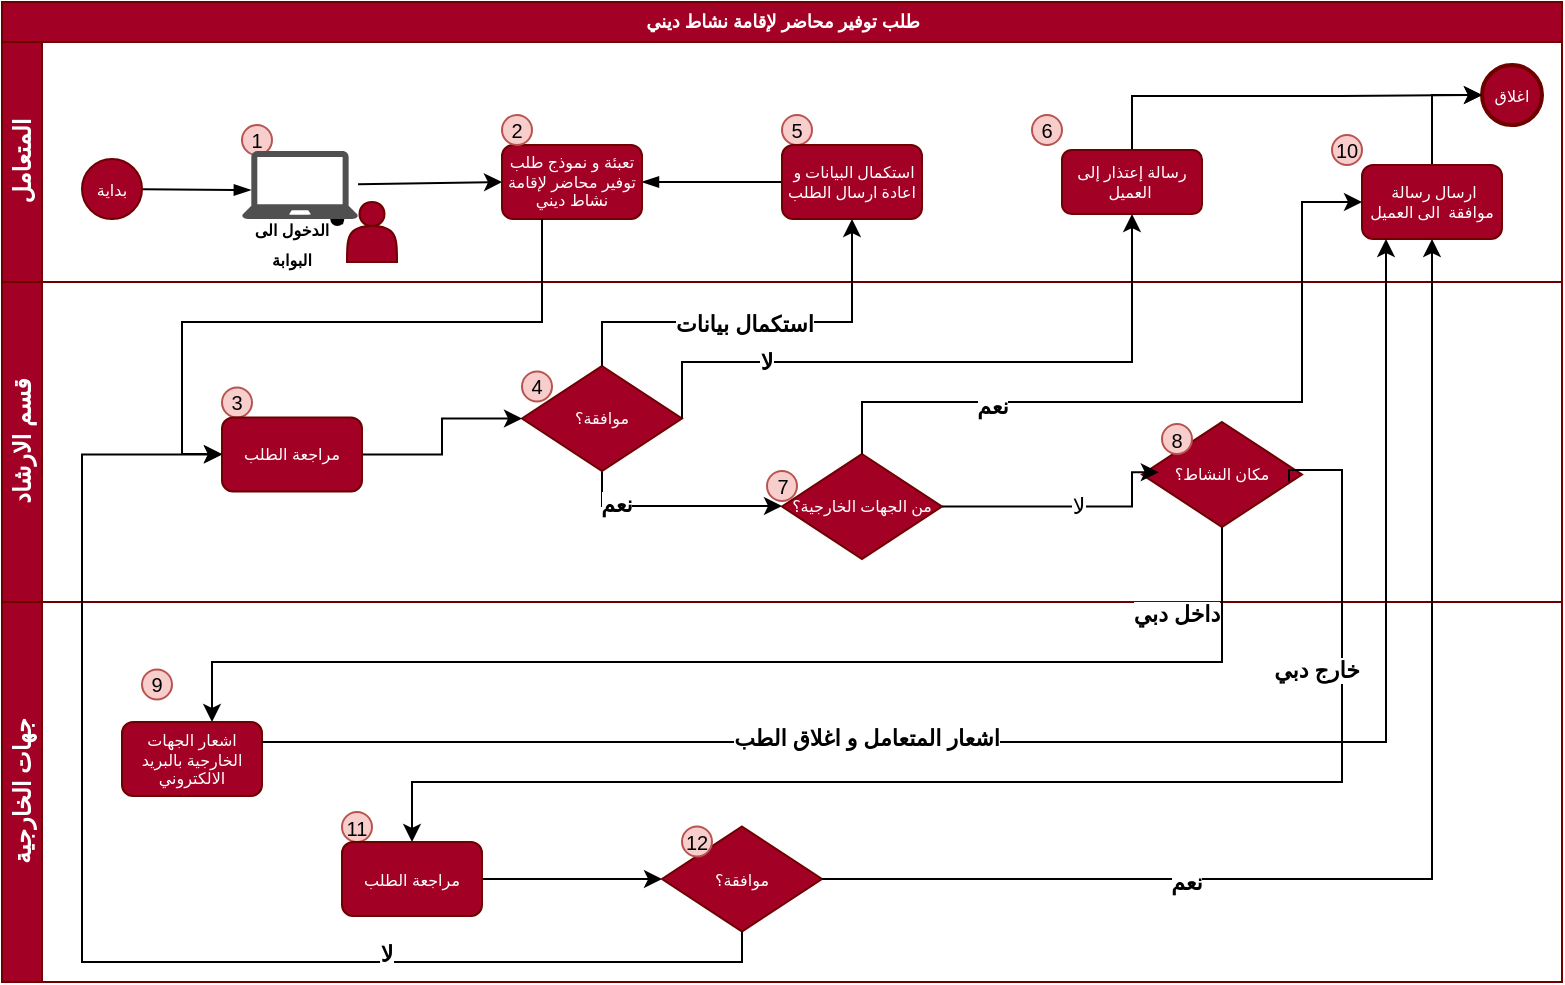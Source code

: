 <mxfile version="13.8.3" type="device"><diagram name="Page-1" id="c7488fd3-1785-93aa-aadb-54a6760d102a"><mxGraphModel dx="868" dy="314" grid="1" gridSize="10" guides="1" tooltips="1" connect="1" arrows="1" fold="1" page="1" pageScale="1" pageWidth="1654" pageHeight="1169" background="#ffffff" math="0" shadow="0"><root><mxCell id="0"/><mxCell id="1" parent="0"/><mxCell id="2b4e8129b02d487f-1" value="&lt;span lang=&quot;AR-SA&quot; dir=&quot;RTL&quot; style=&quot;line-height: 107% ; font-family: &amp;#34;dubai&amp;#34; , sans-serif&quot;&gt;&lt;font style=&quot;font-size: 9px&quot;&gt;طلب توفير محاضر لإقامة نشاط ديني&lt;/font&gt;&lt;/span&gt;" style="swimlane;html=1;childLayout=stackLayout;horizontal=1;startSize=20;horizontalStack=0;rounded=0;shadow=0;labelBackgroundColor=none;strokeWidth=1;fontFamily=Verdana;fontSize=8;align=center;fillColor=#a20025;strokeColor=#6F0000;fontColor=#ffffff;" parent="1" vertex="1"><mxGeometry x="170" y="50" width="780" height="490" as="geometry"><mxRectangle x="170" y="80" width="280" height="20" as="alternateBounds"/></mxGeometry></mxCell><mxCell id="2b4e8129b02d487f-2" value="المتعامل" style="swimlane;html=1;startSize=20;horizontal=0;fillColor=#a20025;strokeColor=#6F0000;fontColor=#ffffff;" parent="2b4e8129b02d487f-1" vertex="1"><mxGeometry y="20" width="780" height="120" as="geometry"/></mxCell><mxCell id="KPhhI4xXO0q0EvICIsSK-14" style="edgeStyle=none;rounded=0;jumpStyle=none;orthogonalLoop=1;jettySize=auto;html=1;entryX=1;entryY=0.5;entryDx=0;entryDy=0;endArrow=blockThin;endFill=1;" parent="2b4e8129b02d487f-2" source="2b4e8129b02d487f-9" target="2b4e8129b02d487f-7" edge="1"><mxGeometry relative="1" as="geometry"/></mxCell><mxCell id="KPhhI4xXO0q0EvICIsSK-11" style="edgeStyle=none;rounded=0;jumpStyle=none;orthogonalLoop=1;jettySize=auto;html=1;entryX=0;entryY=0.5;entryDx=0;entryDy=0;endArrow=classic;endFill=1;" parent="2b4e8129b02d487f-2" source="KPhhI4xXO0q0EvICIsSK-3" target="2b4e8129b02d487f-7" edge="1"><mxGeometry relative="1" as="geometry"/></mxCell><mxCell id="KPhhI4xXO0q0EvICIsSK-13" style="edgeStyle=none;rounded=0;jumpStyle=none;orthogonalLoop=1;jettySize=auto;html=1;entryX=0.076;entryY=0.575;entryDx=0;entryDy=0;entryPerimeter=0;endArrow=blockThin;endFill=1;" parent="2b4e8129b02d487f-2" source="2b4e8129b02d487f-5" target="KPhhI4xXO0q0EvICIsSK-3" edge="1"><mxGeometry relative="1" as="geometry"/></mxCell><mxCell id="KPhhI4xXO0q0EvICIsSK-5" style="rounded=0;orthogonalLoop=1;jettySize=auto;html=1;jumpStyle=none;endArrow=oval;endFill=1;" parent="2b4e8129b02d487f-2" target="KPhhI4xXO0q0EvICIsSK-3" edge="1"><mxGeometry relative="1" as="geometry"><mxPoint x="170.397" y="91" as="sourcePoint"/></mxGeometry></mxCell><mxCell id="2b4e8129b02d487f-11" value="اغلاق" style="ellipse;whiteSpace=wrap;html=1;rounded=0;shadow=0;labelBackgroundColor=none;strokeWidth=2;fontFamily=Verdana;fontSize=8;align=center;fillColor=#a20025;strokeColor=#6F0000;fontColor=#ffffff;" parent="2b4e8129b02d487f-2" vertex="1"><mxGeometry x="740" y="11.5" width="30" height="30" as="geometry"/></mxCell><mxCell id="KPhhI4xXO0q0EvICIsSK-12" value="&lt;font style=&quot;font-size: 10px&quot;&gt;5&lt;/font&gt;" style="ellipse;whiteSpace=wrap;html=1;aspect=fixed;fillColor=#f8cecc;strokeColor=#b85450;" parent="2b4e8129b02d487f-2" vertex="1"><mxGeometry x="390" y="36.5" width="15" height="15" as="geometry"/></mxCell><mxCell id="2b4e8129b02d487f-9" value="&amp;nbsp;استكمال البيانات و اعادة ارسال الطلب" style="rounded=1;whiteSpace=wrap;html=1;shadow=0;labelBackgroundColor=none;strokeWidth=1;fontFamily=Verdana;fontSize=8;align=center;fillColor=#a20025;strokeColor=#6F0000;fontColor=#ffffff;" parent="2b4e8129b02d487f-2" vertex="1"><mxGeometry x="390" y="51.5" width="70" height="37" as="geometry"/></mxCell><mxCell id="2b4e8129b02d487f-5" value="بداية" style="ellipse;whiteSpace=wrap;html=1;rounded=0;shadow=0;labelBackgroundColor=none;strokeWidth=1;fontFamily=Verdana;fontSize=8;align=center;fillColor=#a20025;strokeColor=#6F0000;fontColor=#ffffff;" parent="2b4e8129b02d487f-2" vertex="1"><mxGeometry x="40" y="58.5" width="30" height="30" as="geometry"/></mxCell><mxCell id="KPhhI4xXO0q0EvICIsSK-7" value="&lt;font style=&quot;font-size: 10px&quot;&gt;1&lt;/font&gt;" style="ellipse;whiteSpace=wrap;html=1;aspect=fixed;fillColor=#f8cecc;strokeColor=#b85450;" parent="2b4e8129b02d487f-2" vertex="1"><mxGeometry x="120" y="41.5" width="15" height="15" as="geometry"/></mxCell><mxCell id="KPhhI4xXO0q0EvICIsSK-3" value="" style="pointerEvents=1;shadow=0;dashed=0;html=1;strokeColor=none;fillColor=#505050;labelPosition=center;verticalLabelPosition=bottom;verticalAlign=top;outlineConnect=0;align=center;shape=mxgraph.office.devices.laptop;" parent="2b4e8129b02d487f-2" vertex="1"><mxGeometry x="120" y="54.5" width="58" height="34" as="geometry"/></mxCell><mxCell id="2b4e8129b02d487f-7" value="&lt;font face=&quot;dubai, sans-serif&quot;&gt;تعبئة و نموذج طلب توفير محاضر لإقامة نشاط ديني&lt;/font&gt;" style="rounded=1;whiteSpace=wrap;html=1;shadow=0;labelBackgroundColor=none;strokeWidth=1;fontFamily=Verdana;fontSize=8;align=center;fillColor=#a20025;strokeColor=#6F0000;fontColor=#ffffff;" parent="2b4e8129b02d487f-2" vertex="1"><mxGeometry x="250" y="51.5" width="70" height="37" as="geometry"/></mxCell><mxCell id="KPhhI4xXO0q0EvICIsSK-10" value="&lt;font style=&quot;font-size: 10px&quot;&gt;2&lt;/font&gt;" style="ellipse;whiteSpace=wrap;html=1;aspect=fixed;fillColor=#f8cecc;strokeColor=#b85450;" parent="2b4e8129b02d487f-2" vertex="1"><mxGeometry x="250" y="36.5" width="15" height="15" as="geometry"/></mxCell><mxCell id="2vPmhwO70LCvBUlOEUrR-1" value="" style="shape=actor;whiteSpace=wrap;html=1;fillColor=#a20025;strokeColor=#6F0000;fontColor=#ffffff;" parent="2b4e8129b02d487f-2" vertex="1"><mxGeometry x="172.5" y="80" width="25" height="30" as="geometry"/></mxCell><mxCell id="KPhhI4xXO0q0EvICIsSK-6" value="&lt;font style=&quot;font-size: 8px&quot;&gt;&lt;b&gt;الدخول الى البوابة&lt;/b&gt;&lt;/font&gt;" style="text;html=1;strokeColor=none;fillColor=none;align=center;verticalAlign=middle;whiteSpace=wrap;rounded=0;" parent="2b4e8129b02d487f-2" vertex="1"><mxGeometry x="120" y="90" width="50" height="20" as="geometry"/></mxCell><mxCell id="iQ6zpuJub-8FZTgoGo5C-7" value="&lt;font style=&quot;font-size: 10px&quot;&gt;6&lt;/font&gt;" style="ellipse;whiteSpace=wrap;html=1;aspect=fixed;fillColor=#f8cecc;strokeColor=#b85450;" parent="2b4e8129b02d487f-2" vertex="1"><mxGeometry x="515" y="36.5" width="15" height="15" as="geometry"/></mxCell><mxCell id="7uWFeRx3-95X7DPkVtet-58" style="edgeStyle=orthogonalEdgeStyle;rounded=0;orthogonalLoop=1;jettySize=auto;html=1;entryX=0;entryY=0.5;entryDx=0;entryDy=0;" parent="2b4e8129b02d487f-2" source="7uWFeRx3-95X7DPkVtet-32" target="2b4e8129b02d487f-11" edge="1"><mxGeometry relative="1" as="geometry"><Array as="points"><mxPoint x="565" y="27"/><mxPoint x="670" y="27"/></Array></mxGeometry></mxCell><mxCell id="7uWFeRx3-95X7DPkVtet-32" value="رسالة إعتذار إلى العميل&amp;nbsp;" style="whiteSpace=wrap;html=1;rounded=1;shadow=0;fontFamily=Verdana;fontSize=8;fontColor=#ffffff;strokeColor=#6F0000;strokeWidth=1;fillColor=#a20025;" parent="2b4e8129b02d487f-2" vertex="1"><mxGeometry x="530" y="54" width="70" height="32" as="geometry"/></mxCell><mxCell id="6yMO7m2G1KEsh8H-UsHJ-68" style="edgeStyle=orthogonalEdgeStyle;rounded=0;orthogonalLoop=1;jettySize=auto;html=1;entryX=0;entryY=0.5;entryDx=0;entryDy=0;" edge="1" parent="2b4e8129b02d487f-2" source="2vPmhwO70LCvBUlOEUrR-94" target="2b4e8129b02d487f-11"><mxGeometry relative="1" as="geometry"/></mxCell><mxCell id="2vPmhwO70LCvBUlOEUrR-94" value="&amp;nbsp;ارسال رسالة موافقة&amp;nbsp; الى العميل" style="rounded=1;whiteSpace=wrap;html=1;shadow=0;labelBackgroundColor=none;strokeWidth=1;fontFamily=Verdana;fontSize=8;align=center;fillColor=#a20025;strokeColor=#6F0000;fontColor=#ffffff;" parent="2b4e8129b02d487f-2" vertex="1"><mxGeometry x="680" y="61.5" width="70" height="37" as="geometry"/></mxCell><mxCell id="7uWFeRx3-95X7DPkVtet-63" value="&lt;font style=&quot;font-size: 10px&quot;&gt;10&lt;/font&gt;" style="ellipse;whiteSpace=wrap;html=1;aspect=fixed;fillColor=#f8cecc;strokeColor=#b85450;" parent="2b4e8129b02d487f-2" vertex="1"><mxGeometry x="665" y="46.5" width="15" height="15" as="geometry"/></mxCell><mxCell id="2b4e8129b02d487f-3" value="قسم الارشاد" style="swimlane;html=1;startSize=20;horizontal=0;strokeColor=#6F0000;fontColor=#ffffff;fillColor=#A20025;" parent="2b4e8129b02d487f-1" vertex="1"><mxGeometry y="140" width="780" height="160" as="geometry"><mxRectangle y="140" width="760" height="20" as="alternateBounds"/></mxGeometry></mxCell><mxCell id="KPhhI4xXO0q0EvICIsSK-19" value="&lt;font style=&quot;font-size: 10px&quot;&gt;3&lt;/font&gt;" style="ellipse;whiteSpace=wrap;html=1;aspect=fixed;fillColor=#f8cecc;strokeColor=#b85450;" parent="2b4e8129b02d487f-3" vertex="1"><mxGeometry x="110" y="52.75" width="15" height="15" as="geometry"/></mxCell><mxCell id="6yMO7m2G1KEsh8H-UsHJ-59" style="edgeStyle=orthogonalEdgeStyle;rounded=0;orthogonalLoop=1;jettySize=auto;html=1;" edge="1" parent="2b4e8129b02d487f-3" source="2vPmhwO70LCvBUlOEUrR-27" target="6yMO7m2G1KEsh8H-UsHJ-51"><mxGeometry relative="1" as="geometry"><Array as="points"><mxPoint x="300" y="112"/></Array></mxGeometry></mxCell><mxCell id="6yMO7m2G1KEsh8H-UsHJ-60" value="&lt;b&gt;نعم&lt;/b&gt;" style="edgeLabel;html=1;align=center;verticalAlign=middle;resizable=0;points=[];" vertex="1" connectable="0" parent="6yMO7m2G1KEsh8H-UsHJ-59"><mxGeometry x="-0.691" y="7" relative="1" as="geometry"><mxPoint as="offset"/></mxGeometry></mxCell><mxCell id="2vPmhwO70LCvBUlOEUrR-27" value="موافقة؟" style="strokeWidth=1;html=1;shape=mxgraph.flowchart.decision;whiteSpace=wrap;rounded=1;shadow=0;labelBackgroundColor=none;fontFamily=Verdana;fontSize=8;align=center;fillColor=#a20025;strokeColor=#6F0000;fontColor=#ffffff;" parent="2b4e8129b02d487f-3" vertex="1"><mxGeometry x="260" y="42" width="80" height="52.5" as="geometry"/></mxCell><mxCell id="7uWFeRx3-95X7DPkVtet-4" style="edgeStyle=orthogonalEdgeStyle;rounded=0;orthogonalLoop=1;jettySize=auto;html=1;" parent="2b4e8129b02d487f-3" source="7uWFeRx3-95X7DPkVtet-1" target="2vPmhwO70LCvBUlOEUrR-27" edge="1"><mxGeometry relative="1" as="geometry"/></mxCell><mxCell id="7uWFeRx3-95X7DPkVtet-1" value="&lt;font face=&quot;dubai, sans-serif&quot;&gt;مراجعة الطلب&lt;/font&gt;" style="rounded=1;whiteSpace=wrap;html=1;shadow=0;labelBackgroundColor=none;strokeWidth=1;fontFamily=Verdana;fontSize=8;align=center;fillColor=#a20025;strokeColor=#6F0000;fontColor=#ffffff;" parent="2b4e8129b02d487f-3" vertex="1"><mxGeometry x="110" y="67.75" width="70" height="37" as="geometry"/></mxCell><mxCell id="7uWFeRx3-95X7DPkVtet-3" value="&lt;font style=&quot;font-size: 10px&quot;&gt;4&lt;/font&gt;" style="ellipse;whiteSpace=wrap;html=1;aspect=fixed;fillColor=#f8cecc;strokeColor=#b85450;" parent="2b4e8129b02d487f-3" vertex="1"><mxGeometry x="260" y="44.75" width="15" height="15" as="geometry"/></mxCell><mxCell id="6yMO7m2G1KEsh8H-UsHJ-33" value="مكان النشاط؟" style="strokeWidth=1;html=1;shape=mxgraph.flowchart.decision;whiteSpace=wrap;rounded=1;shadow=0;labelBackgroundColor=none;fontFamily=Verdana;fontSize=8;align=center;fillColor=#a20025;strokeColor=#6F0000;fontColor=#ffffff;" vertex="1" parent="2b4e8129b02d487f-3"><mxGeometry x="570" y="70" width="80" height="52.5" as="geometry"/></mxCell><mxCell id="6yMO7m2G1KEsh8H-UsHJ-36" value="&lt;font style=&quot;font-size: 10px&quot;&gt;7&lt;/font&gt;" style="ellipse;whiteSpace=wrap;html=1;aspect=fixed;fillColor=#f8cecc;strokeColor=#b85450;" vertex="1" parent="2b4e8129b02d487f-3"><mxGeometry x="382.5" y="94.5" width="15" height="15" as="geometry"/></mxCell><mxCell id="6yMO7m2G1KEsh8H-UsHJ-51" value="من الجهات الخارجية؟" style="strokeWidth=1;html=1;shape=mxgraph.flowchart.decision;whiteSpace=wrap;rounded=1;shadow=0;labelBackgroundColor=none;fontFamily=Verdana;fontSize=8;align=center;fillColor=#a20025;strokeColor=#6F0000;fontColor=#ffffff;" vertex="1" parent="2b4e8129b02d487f-3"><mxGeometry x="390" y="86" width="80" height="52.5" as="geometry"/></mxCell><mxCell id="6yMO7m2G1KEsh8H-UsHJ-56" style="edgeStyle=orthogonalEdgeStyle;rounded=0;orthogonalLoop=1;jettySize=auto;html=1;entryX=0.105;entryY=0.479;entryDx=0;entryDy=0;entryPerimeter=0;exitX=1;exitY=0.5;exitDx=0;exitDy=0;exitPerimeter=0;" edge="1" parent="2b4e8129b02d487f-3" source="6yMO7m2G1KEsh8H-UsHJ-51" target="6yMO7m2G1KEsh8H-UsHJ-33"><mxGeometry relative="1" as="geometry"><mxPoint x="500" y="65.09" as="sourcePoint"/><mxPoint x="564.8" y="107.418" as="targetPoint"/><Array as="points"><mxPoint x="565" y="112"/><mxPoint x="565" y="95"/></Array></mxGeometry></mxCell><mxCell id="6yMO7m2G1KEsh8H-UsHJ-57" value="لا" style="edgeLabel;html=1;align=center;verticalAlign=middle;resizable=0;points=[];" vertex="1" connectable="0" parent="6yMO7m2G1KEsh8H-UsHJ-56"><mxGeometry x="0.405" y="-4" relative="1" as="geometry"><mxPoint x="-20.71" y="-4.28" as="offset"/></mxGeometry></mxCell><mxCell id="6yMO7m2G1KEsh8H-UsHJ-67" value="&lt;font style=&quot;font-size: 10px&quot;&gt;8&lt;/font&gt;" style="ellipse;whiteSpace=wrap;html=1;aspect=fixed;fillColor=#f8cecc;strokeColor=#b85450;" vertex="1" parent="2b4e8129b02d487f-3"><mxGeometry x="580" y="71" width="15" height="15" as="geometry"/></mxCell><mxCell id="7uWFeRx3-95X7DPkVtet-5" style="edgeStyle=orthogonalEdgeStyle;rounded=0;orthogonalLoop=1;jettySize=auto;html=1;exitX=0.5;exitY=0;exitDx=0;exitDy=0;exitPerimeter=0;" parent="2b4e8129b02d487f-1" source="2vPmhwO70LCvBUlOEUrR-27" target="2b4e8129b02d487f-9" edge="1"><mxGeometry relative="1" as="geometry"><Array as="points"><mxPoint x="300" y="160"/><mxPoint x="425" y="160"/></Array></mxGeometry></mxCell><mxCell id="7uWFeRx3-95X7DPkVtet-6" value="&lt;b&gt;استكمال بيانات&lt;/b&gt;" style="edgeLabel;html=1;align=center;verticalAlign=middle;resizable=0;points=[];" parent="7uWFeRx3-95X7DPkVtet-5" vertex="1" connectable="0"><mxGeometry x="-0.068" y="-1" relative="1" as="geometry"><mxPoint as="offset"/></mxGeometry></mxCell><mxCell id="7uWFeRx3-95X7DPkVtet-53" style="edgeStyle=orthogonalEdgeStyle;rounded=0;orthogonalLoop=1;jettySize=auto;html=1;" parent="2b4e8129b02d487f-1" source="2b4e8129b02d487f-7" target="7uWFeRx3-95X7DPkVtet-1" edge="1"><mxGeometry relative="1" as="geometry"><Array as="points"><mxPoint x="270" y="160"/><mxPoint x="90" y="160"/><mxPoint x="90" y="226"/></Array></mxGeometry></mxCell><mxCell id="6yMO7m2G1KEsh8H-UsHJ-1" value="جهات الخارجية" style="swimlane;html=1;startSize=20;horizontal=0;strokeColor=#6F0000;fontColor=#ffffff;fillColor=#A20025;" vertex="1" parent="2b4e8129b02d487f-1"><mxGeometry y="300" width="780" height="190" as="geometry"><mxRectangle y="140" width="760" height="20" as="alternateBounds"/></mxGeometry></mxCell><mxCell id="6yMO7m2G1KEsh8H-UsHJ-2" value="&lt;font style=&quot;font-size: 10px&quot;&gt;9&lt;/font&gt;" style="ellipse;whiteSpace=wrap;html=1;aspect=fixed;fillColor=#f8cecc;strokeColor=#b85450;" vertex="1" parent="6yMO7m2G1KEsh8H-UsHJ-1"><mxGeometry x="70" y="33.75" width="15" height="15" as="geometry"/></mxCell><mxCell id="6yMO7m2G1KEsh8H-UsHJ-9" value="&lt;span style=&quot;font-family: &amp;#34;dubai&amp;#34; , sans-serif&quot;&gt;اشعار الجهات الخارجية بالبريد الالكتروني&lt;/span&gt;" style="rounded=1;whiteSpace=wrap;html=1;shadow=0;labelBackgroundColor=none;strokeWidth=1;fontFamily=Verdana;fontSize=8;align=center;fillColor=#a20025;strokeColor=#6F0000;fontColor=#ffffff;" vertex="1" parent="6yMO7m2G1KEsh8H-UsHJ-1"><mxGeometry x="60" y="60.0" width="70" height="37" as="geometry"/></mxCell><mxCell id="6yMO7m2G1KEsh8H-UsHJ-10" value="&lt;font style=&quot;font-size: 10px&quot;&gt;11&lt;/font&gt;" style="ellipse;whiteSpace=wrap;html=1;aspect=fixed;fillColor=#f8cecc;strokeColor=#b85450;" vertex="1" parent="6yMO7m2G1KEsh8H-UsHJ-1"><mxGeometry x="170" y="105" width="15" height="15" as="geometry"/></mxCell><mxCell id="6yMO7m2G1KEsh8H-UsHJ-44" style="edgeStyle=orthogonalEdgeStyle;rounded=0;orthogonalLoop=1;jettySize=auto;html=1;" edge="1" parent="6yMO7m2G1KEsh8H-UsHJ-1" source="6yMO7m2G1KEsh8H-UsHJ-38" target="6yMO7m2G1KEsh8H-UsHJ-43"><mxGeometry relative="1" as="geometry"/></mxCell><mxCell id="6yMO7m2G1KEsh8H-UsHJ-38" value="&lt;span style=&quot;font-family: &amp;#34;dubai&amp;#34; , sans-serif&quot;&gt;مراجعة الطلب&lt;/span&gt;" style="rounded=1;whiteSpace=wrap;html=1;shadow=0;labelBackgroundColor=none;strokeWidth=1;fontFamily=Verdana;fontSize=8;align=center;fillColor=#a20025;strokeColor=#6F0000;fontColor=#ffffff;" vertex="1" parent="6yMO7m2G1KEsh8H-UsHJ-1"><mxGeometry x="170" y="120" width="70" height="37" as="geometry"/></mxCell><mxCell id="6yMO7m2G1KEsh8H-UsHJ-43" value="موافقة؟" style="strokeWidth=1;html=1;shape=mxgraph.flowchart.decision;whiteSpace=wrap;rounded=1;shadow=0;labelBackgroundColor=none;fontFamily=Verdana;fontSize=8;align=center;fillColor=#a20025;strokeColor=#6F0000;fontColor=#ffffff;" vertex="1" parent="6yMO7m2G1KEsh8H-UsHJ-1"><mxGeometry x="330" y="112.25" width="80" height="52.5" as="geometry"/></mxCell><mxCell id="6yMO7m2G1KEsh8H-UsHJ-50" value="&lt;font style=&quot;font-size: 10px&quot;&gt;12&lt;/font&gt;" style="ellipse;whiteSpace=wrap;html=1;aspect=fixed;fillColor=#f8cecc;strokeColor=#b85450;" vertex="1" parent="6yMO7m2G1KEsh8H-UsHJ-1"><mxGeometry x="340" y="112.25" width="15" height="15" as="geometry"/></mxCell><mxCell id="6yMO7m2G1KEsh8H-UsHJ-29" style="edgeStyle=orthogonalEdgeStyle;rounded=0;orthogonalLoop=1;jettySize=auto;html=1;exitX=1;exitY=0.5;exitDx=0;exitDy=0;exitPerimeter=0;" edge="1" parent="2b4e8129b02d487f-1" source="2vPmhwO70LCvBUlOEUrR-27" target="7uWFeRx3-95X7DPkVtet-32"><mxGeometry relative="1" as="geometry"><Array as="points"><mxPoint x="340" y="180"/><mxPoint x="565" y="180"/></Array></mxGeometry></mxCell><mxCell id="6yMO7m2G1KEsh8H-UsHJ-30" value="&lt;b&gt;لا&lt;/b&gt;" style="edgeLabel;html=1;align=center;verticalAlign=middle;resizable=0;points=[];" vertex="1" connectable="0" parent="6yMO7m2G1KEsh8H-UsHJ-29"><mxGeometry x="-0.417" relative="1" as="geometry"><mxPoint x="-25.17" y="-0.03" as="offset"/></mxGeometry></mxCell><mxCell id="6yMO7m2G1KEsh8H-UsHJ-39" style="edgeStyle=orthogonalEdgeStyle;rounded=0;orthogonalLoop=1;jettySize=auto;html=1;exitX=0.5;exitY=1;exitDx=0;exitDy=0;exitPerimeter=0;" edge="1" parent="2b4e8129b02d487f-1" source="6yMO7m2G1KEsh8H-UsHJ-33" target="6yMO7m2G1KEsh8H-UsHJ-9"><mxGeometry relative="1" as="geometry"><Array as="points"><mxPoint x="610" y="330"/><mxPoint x="105" y="330"/></Array></mxGeometry></mxCell><mxCell id="6yMO7m2G1KEsh8H-UsHJ-40" value="&lt;b&gt;داخل دبي&lt;/b&gt;" style="edgeLabel;html=1;align=center;verticalAlign=middle;resizable=0;points=[];" vertex="1" connectable="0" parent="6yMO7m2G1KEsh8H-UsHJ-39"><mxGeometry x="-0.855" y="-23" relative="1" as="geometry"><mxPoint as="offset"/></mxGeometry></mxCell><mxCell id="6yMO7m2G1KEsh8H-UsHJ-8" style="edgeStyle=orthogonalEdgeStyle;rounded=0;orthogonalLoop=1;jettySize=auto;html=1;" edge="1" parent="2b4e8129b02d487f-1" source="6yMO7m2G1KEsh8H-UsHJ-9" target="2vPmhwO70LCvBUlOEUrR-94"><mxGeometry relative="1" as="geometry"><mxPoint x="260" y="368.276" as="targetPoint"/><Array as="points"><mxPoint x="692" y="370"/></Array></mxGeometry></mxCell><mxCell id="6yMO7m2G1KEsh8H-UsHJ-65" value="&lt;b&gt;اشعار المتعامل و اغلاق الطب&lt;/b&gt;" style="edgeLabel;html=1;align=center;verticalAlign=middle;resizable=0;points=[];" vertex="1" connectable="0" parent="6yMO7m2G1KEsh8H-UsHJ-8"><mxGeometry x="-0.259" y="2" relative="1" as="geometry"><mxPoint as="offset"/></mxGeometry></mxCell><mxCell id="6yMO7m2G1KEsh8H-UsHJ-41" style="edgeStyle=orthogonalEdgeStyle;rounded=0;orthogonalLoop=1;jettySize=auto;html=1;exitX=0.919;exitY=0.567;exitDx=0;exitDy=0;exitPerimeter=0;" edge="1" parent="2b4e8129b02d487f-1" source="6yMO7m2G1KEsh8H-UsHJ-33" target="6yMO7m2G1KEsh8H-UsHJ-38"><mxGeometry relative="1" as="geometry"><mxPoint x="660" y="260" as="sourcePoint"/><Array as="points"><mxPoint x="644" y="234"/><mxPoint x="670" y="234"/><mxPoint x="670" y="390"/><mxPoint x="205" y="390"/></Array></mxGeometry></mxCell><mxCell id="6yMO7m2G1KEsh8H-UsHJ-42" value="&lt;b&gt;خارج دبي&lt;/b&gt;" style="edgeLabel;html=1;align=center;verticalAlign=middle;resizable=0;points=[];" vertex="1" connectable="0" parent="6yMO7m2G1KEsh8H-UsHJ-41"><mxGeometry x="-0.619" y="-1" relative="1" as="geometry"><mxPoint x="-12" y="1.66" as="offset"/></mxGeometry></mxCell><mxCell id="6yMO7m2G1KEsh8H-UsHJ-61" style="edgeStyle=orthogonalEdgeStyle;rounded=0;orthogonalLoop=1;jettySize=auto;html=1;entryX=0;entryY=0.5;entryDx=0;entryDy=0;" edge="1" parent="2b4e8129b02d487f-1" source="6yMO7m2G1KEsh8H-UsHJ-43" target="7uWFeRx3-95X7DPkVtet-1"><mxGeometry relative="1" as="geometry"><Array as="points"><mxPoint x="370" y="480"/><mxPoint x="40" y="480"/><mxPoint x="40" y="226"/></Array></mxGeometry></mxCell><mxCell id="6yMO7m2G1KEsh8H-UsHJ-62" value="&lt;b&gt;لا&lt;/b&gt;" style="edgeLabel;html=1;align=center;verticalAlign=middle;resizable=0;points=[];" vertex="1" connectable="0" parent="6yMO7m2G1KEsh8H-UsHJ-61"><mxGeometry x="-0.42" y="-4" relative="1" as="geometry"><mxPoint as="offset"/></mxGeometry></mxCell><mxCell id="6yMO7m2G1KEsh8H-UsHJ-63" style="edgeStyle=orthogonalEdgeStyle;rounded=0;orthogonalLoop=1;jettySize=auto;html=1;" edge="1" parent="2b4e8129b02d487f-1" source="6yMO7m2G1KEsh8H-UsHJ-51" target="2vPmhwO70LCvBUlOEUrR-94"><mxGeometry relative="1" as="geometry"><Array as="points"><mxPoint x="430" y="200"/><mxPoint x="650" y="200"/><mxPoint x="650" y="100"/></Array></mxGeometry></mxCell><mxCell id="6yMO7m2G1KEsh8H-UsHJ-64" value="&lt;b&gt;نعم&lt;/b&gt;" style="edgeLabel;html=1;align=center;verticalAlign=middle;resizable=0;points=[];" vertex="1" connectable="0" parent="6yMO7m2G1KEsh8H-UsHJ-63"><mxGeometry x="-0.515" y="-2" relative="1" as="geometry"><mxPoint as="offset"/></mxGeometry></mxCell><mxCell id="6yMO7m2G1KEsh8H-UsHJ-66" style="edgeStyle=orthogonalEdgeStyle;rounded=0;orthogonalLoop=1;jettySize=auto;html=1;" edge="1" parent="2b4e8129b02d487f-1" source="6yMO7m2G1KEsh8H-UsHJ-43" target="2vPmhwO70LCvBUlOEUrR-94"><mxGeometry relative="1" as="geometry"/></mxCell><mxCell id="6yMO7m2G1KEsh8H-UsHJ-69" value="&lt;b&gt;نعم&lt;/b&gt;" style="edgeLabel;html=1;align=center;verticalAlign=middle;resizable=0;points=[];" vertex="1" connectable="0" parent="6yMO7m2G1KEsh8H-UsHJ-66"><mxGeometry x="-0.42" y="-1" relative="1" as="geometry"><mxPoint as="offset"/></mxGeometry></mxCell></root></mxGraphModel></diagram></mxfile>